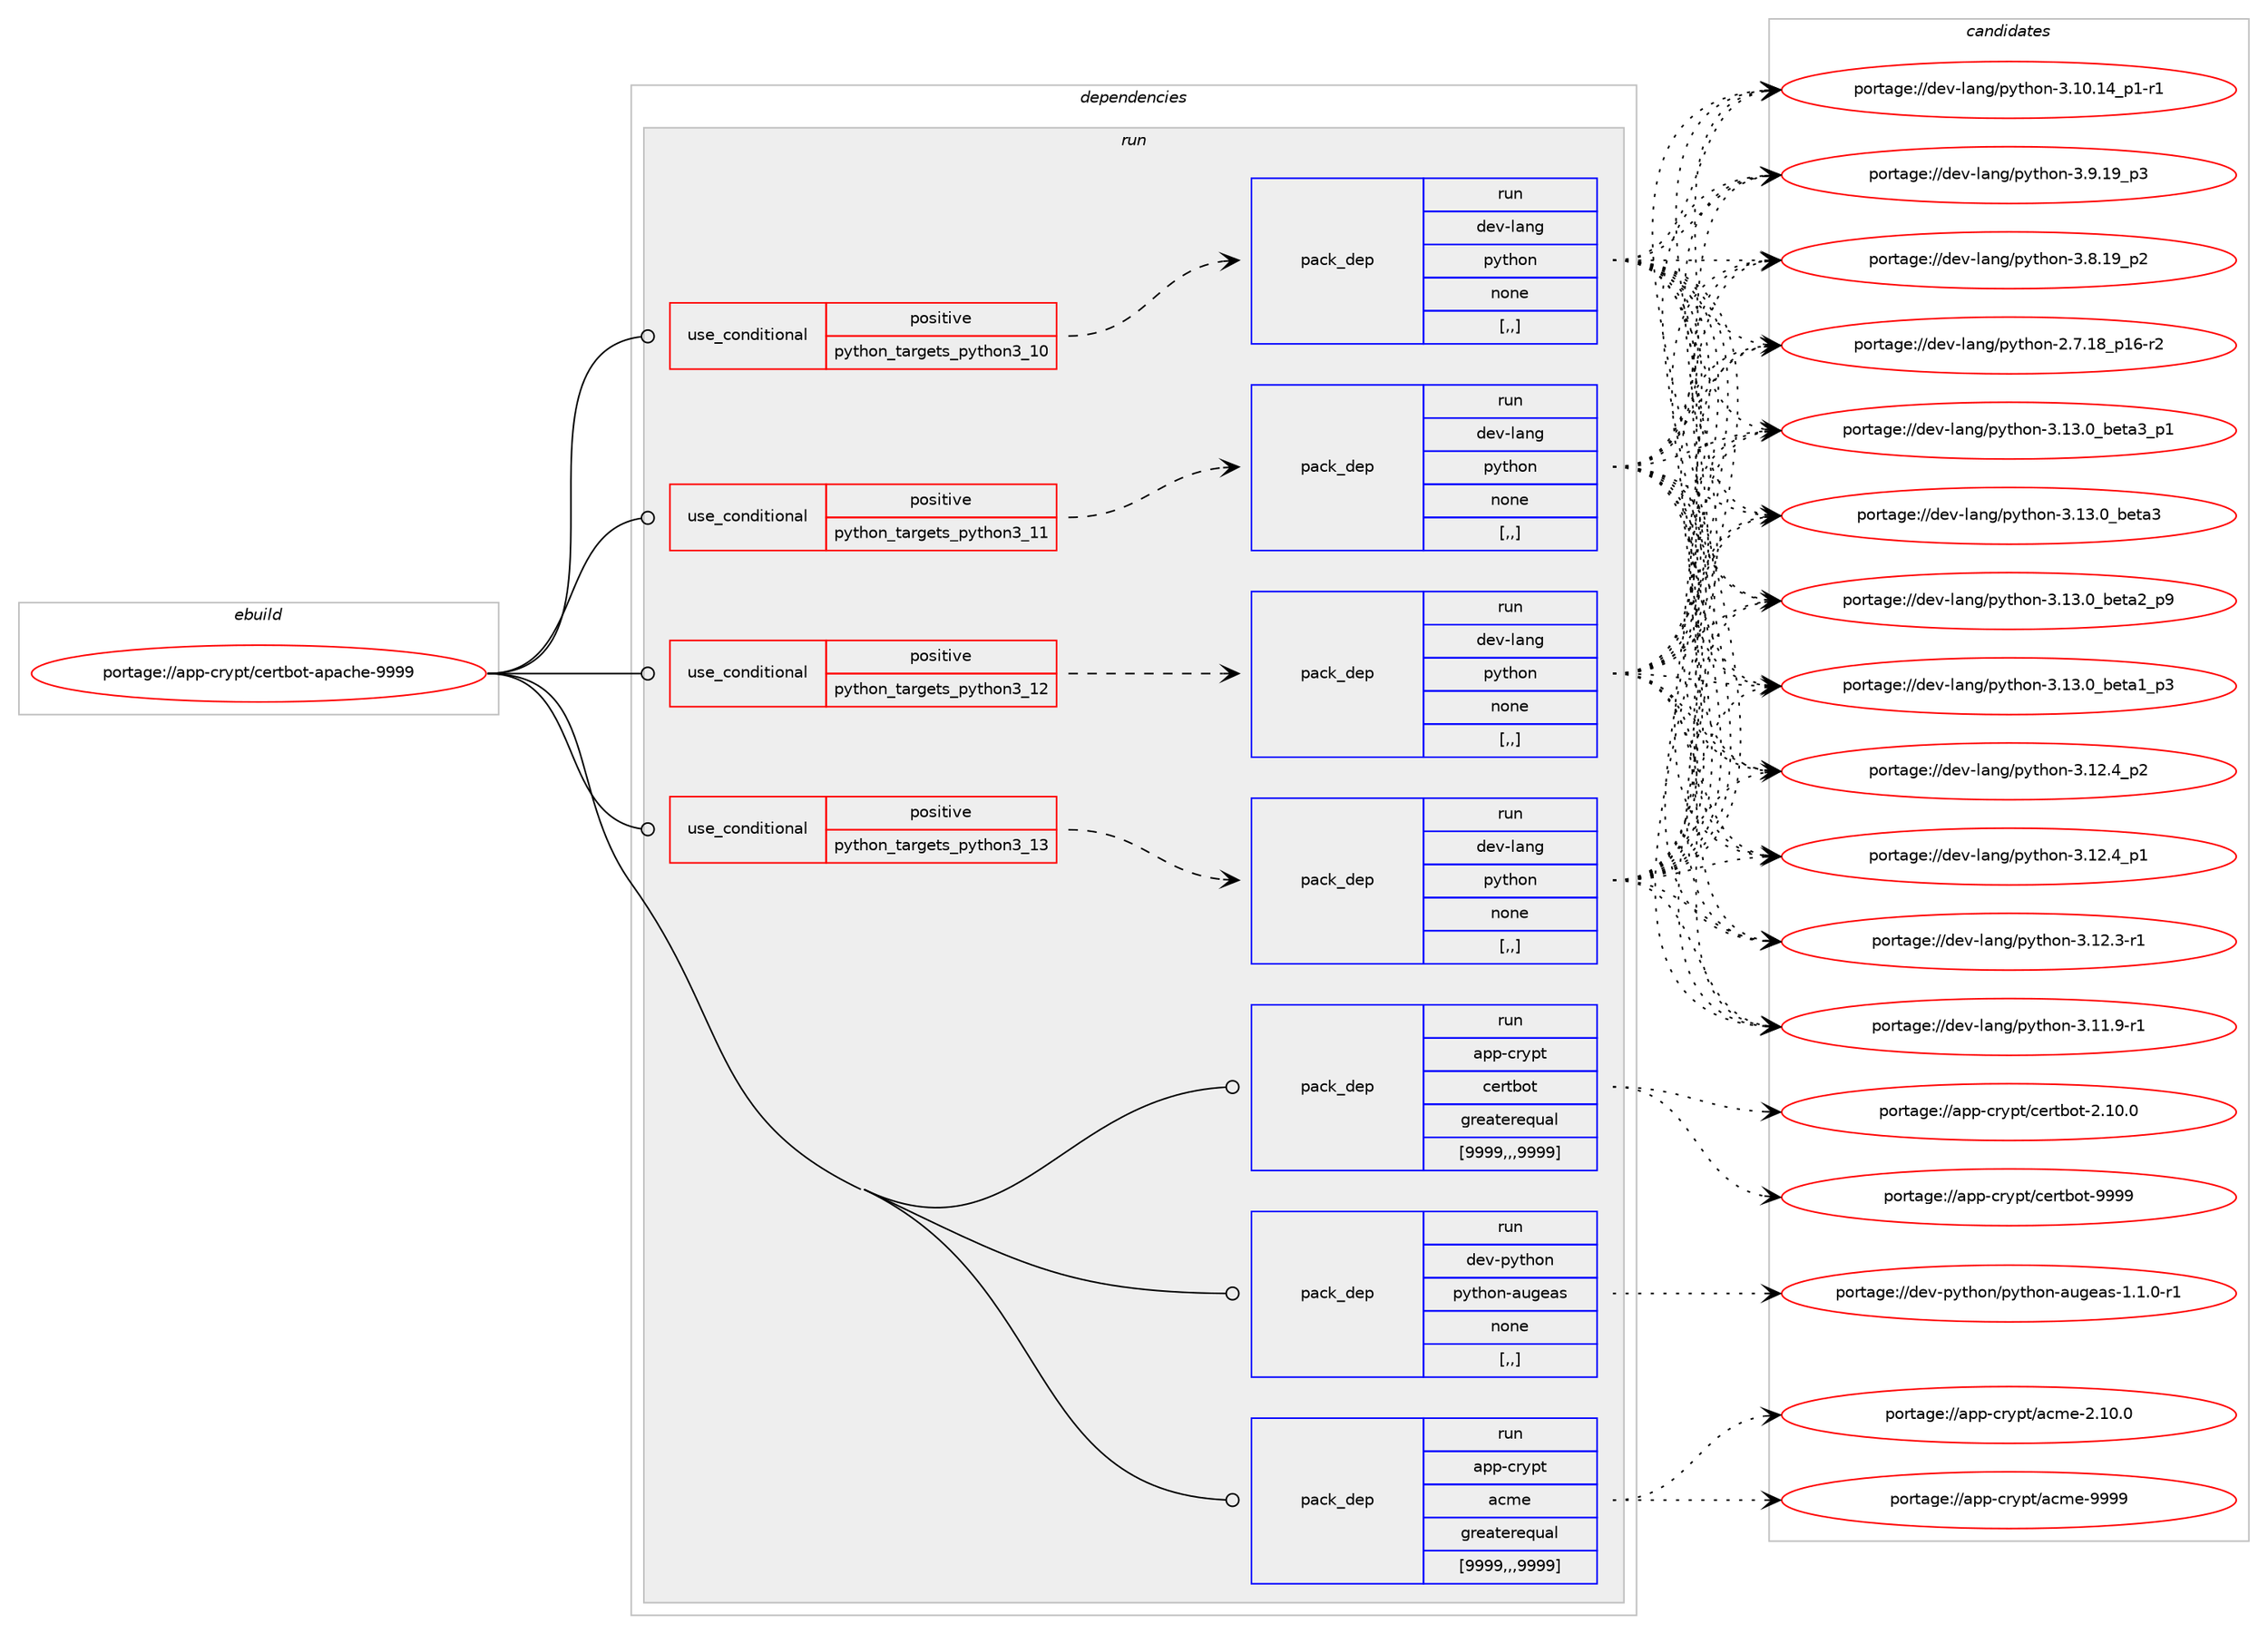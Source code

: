 digraph prolog {

# *************
# Graph options
# *************

newrank=true;
concentrate=true;
compound=true;
graph [rankdir=LR,fontname=Helvetica,fontsize=10,ranksep=1.5];#, ranksep=2.5, nodesep=0.2];
edge  [arrowhead=vee];
node  [fontname=Helvetica,fontsize=10];

# **********
# The ebuild
# **********

subgraph cluster_leftcol {
color=gray;
rank=same;
label=<<i>ebuild</i>>;
id [label="portage://app-crypt/certbot-apache-9999", color=red, width=4, href="../app-crypt/certbot-apache-9999.svg"];
}

# ****************
# The dependencies
# ****************

subgraph cluster_midcol {
color=gray;
label=<<i>dependencies</i>>;
subgraph cluster_compile {
fillcolor="#eeeeee";
style=filled;
label=<<i>compile</i>>;
}
subgraph cluster_compileandrun {
fillcolor="#eeeeee";
style=filled;
label=<<i>compile and run</i>>;
}
subgraph cluster_run {
fillcolor="#eeeeee";
style=filled;
label=<<i>run</i>>;
subgraph cond3262 {
dependency12239 [label=<<TABLE BORDER="0" CELLBORDER="1" CELLSPACING="0" CELLPADDING="4"><TR><TD ROWSPAN="3" CELLPADDING="10">use_conditional</TD></TR><TR><TD>positive</TD></TR><TR><TD>python_targets_python3_10</TD></TR></TABLE>>, shape=none, color=red];
subgraph pack8908 {
dependency12240 [label=<<TABLE BORDER="0" CELLBORDER="1" CELLSPACING="0" CELLPADDING="4" WIDTH="220"><TR><TD ROWSPAN="6" CELLPADDING="30">pack_dep</TD></TR><TR><TD WIDTH="110">run</TD></TR><TR><TD>dev-lang</TD></TR><TR><TD>python</TD></TR><TR><TD>none</TD></TR><TR><TD>[,,]</TD></TR></TABLE>>, shape=none, color=blue];
}
dependency12239:e -> dependency12240:w [weight=20,style="dashed",arrowhead="vee"];
}
id:e -> dependency12239:w [weight=20,style="solid",arrowhead="odot"];
subgraph cond3263 {
dependency12241 [label=<<TABLE BORDER="0" CELLBORDER="1" CELLSPACING="0" CELLPADDING="4"><TR><TD ROWSPAN="3" CELLPADDING="10">use_conditional</TD></TR><TR><TD>positive</TD></TR><TR><TD>python_targets_python3_11</TD></TR></TABLE>>, shape=none, color=red];
subgraph pack8909 {
dependency12242 [label=<<TABLE BORDER="0" CELLBORDER="1" CELLSPACING="0" CELLPADDING="4" WIDTH="220"><TR><TD ROWSPAN="6" CELLPADDING="30">pack_dep</TD></TR><TR><TD WIDTH="110">run</TD></TR><TR><TD>dev-lang</TD></TR><TR><TD>python</TD></TR><TR><TD>none</TD></TR><TR><TD>[,,]</TD></TR></TABLE>>, shape=none, color=blue];
}
dependency12241:e -> dependency12242:w [weight=20,style="dashed",arrowhead="vee"];
}
id:e -> dependency12241:w [weight=20,style="solid",arrowhead="odot"];
subgraph cond3264 {
dependency12243 [label=<<TABLE BORDER="0" CELLBORDER="1" CELLSPACING="0" CELLPADDING="4"><TR><TD ROWSPAN="3" CELLPADDING="10">use_conditional</TD></TR><TR><TD>positive</TD></TR><TR><TD>python_targets_python3_12</TD></TR></TABLE>>, shape=none, color=red];
subgraph pack8910 {
dependency12244 [label=<<TABLE BORDER="0" CELLBORDER="1" CELLSPACING="0" CELLPADDING="4" WIDTH="220"><TR><TD ROWSPAN="6" CELLPADDING="30">pack_dep</TD></TR><TR><TD WIDTH="110">run</TD></TR><TR><TD>dev-lang</TD></TR><TR><TD>python</TD></TR><TR><TD>none</TD></TR><TR><TD>[,,]</TD></TR></TABLE>>, shape=none, color=blue];
}
dependency12243:e -> dependency12244:w [weight=20,style="dashed",arrowhead="vee"];
}
id:e -> dependency12243:w [weight=20,style="solid",arrowhead="odot"];
subgraph cond3265 {
dependency12245 [label=<<TABLE BORDER="0" CELLBORDER="1" CELLSPACING="0" CELLPADDING="4"><TR><TD ROWSPAN="3" CELLPADDING="10">use_conditional</TD></TR><TR><TD>positive</TD></TR><TR><TD>python_targets_python3_13</TD></TR></TABLE>>, shape=none, color=red];
subgraph pack8911 {
dependency12246 [label=<<TABLE BORDER="0" CELLBORDER="1" CELLSPACING="0" CELLPADDING="4" WIDTH="220"><TR><TD ROWSPAN="6" CELLPADDING="30">pack_dep</TD></TR><TR><TD WIDTH="110">run</TD></TR><TR><TD>dev-lang</TD></TR><TR><TD>python</TD></TR><TR><TD>none</TD></TR><TR><TD>[,,]</TD></TR></TABLE>>, shape=none, color=blue];
}
dependency12245:e -> dependency12246:w [weight=20,style="dashed",arrowhead="vee"];
}
id:e -> dependency12245:w [weight=20,style="solid",arrowhead="odot"];
subgraph pack8912 {
dependency12247 [label=<<TABLE BORDER="0" CELLBORDER="1" CELLSPACING="0" CELLPADDING="4" WIDTH="220"><TR><TD ROWSPAN="6" CELLPADDING="30">pack_dep</TD></TR><TR><TD WIDTH="110">run</TD></TR><TR><TD>app-crypt</TD></TR><TR><TD>acme</TD></TR><TR><TD>greaterequal</TD></TR><TR><TD>[9999,,,9999]</TD></TR></TABLE>>, shape=none, color=blue];
}
id:e -> dependency12247:w [weight=20,style="solid",arrowhead="odot"];
subgraph pack8913 {
dependency12248 [label=<<TABLE BORDER="0" CELLBORDER="1" CELLSPACING="0" CELLPADDING="4" WIDTH="220"><TR><TD ROWSPAN="6" CELLPADDING="30">pack_dep</TD></TR><TR><TD WIDTH="110">run</TD></TR><TR><TD>app-crypt</TD></TR><TR><TD>certbot</TD></TR><TR><TD>greaterequal</TD></TR><TR><TD>[9999,,,9999]</TD></TR></TABLE>>, shape=none, color=blue];
}
id:e -> dependency12248:w [weight=20,style="solid",arrowhead="odot"];
subgraph pack8914 {
dependency12249 [label=<<TABLE BORDER="0" CELLBORDER="1" CELLSPACING="0" CELLPADDING="4" WIDTH="220"><TR><TD ROWSPAN="6" CELLPADDING="30">pack_dep</TD></TR><TR><TD WIDTH="110">run</TD></TR><TR><TD>dev-python</TD></TR><TR><TD>python-augeas</TD></TR><TR><TD>none</TD></TR><TR><TD>[,,]</TD></TR></TABLE>>, shape=none, color=blue];
}
id:e -> dependency12249:w [weight=20,style="solid",arrowhead="odot"];
}
}

# **************
# The candidates
# **************

subgraph cluster_choices {
rank=same;
color=gray;
label=<<i>candidates</i>>;

subgraph choice8908 {
color=black;
nodesep=1;
choice10010111845108971101034711212111610411111045514649514648959810111697519511249 [label="portage://dev-lang/python-3.13.0_beta3_p1", color=red, width=4,href="../dev-lang/python-3.13.0_beta3_p1.svg"];
choice1001011184510897110103471121211161041111104551464951464895981011169751 [label="portage://dev-lang/python-3.13.0_beta3", color=red, width=4,href="../dev-lang/python-3.13.0_beta3.svg"];
choice10010111845108971101034711212111610411111045514649514648959810111697509511257 [label="portage://dev-lang/python-3.13.0_beta2_p9", color=red, width=4,href="../dev-lang/python-3.13.0_beta2_p9.svg"];
choice10010111845108971101034711212111610411111045514649514648959810111697499511251 [label="portage://dev-lang/python-3.13.0_beta1_p3", color=red, width=4,href="../dev-lang/python-3.13.0_beta1_p3.svg"];
choice100101118451089711010347112121116104111110455146495046529511250 [label="portage://dev-lang/python-3.12.4_p2", color=red, width=4,href="../dev-lang/python-3.12.4_p2.svg"];
choice100101118451089711010347112121116104111110455146495046529511249 [label="portage://dev-lang/python-3.12.4_p1", color=red, width=4,href="../dev-lang/python-3.12.4_p1.svg"];
choice100101118451089711010347112121116104111110455146495046514511449 [label="portage://dev-lang/python-3.12.3-r1", color=red, width=4,href="../dev-lang/python-3.12.3-r1.svg"];
choice100101118451089711010347112121116104111110455146494946574511449 [label="portage://dev-lang/python-3.11.9-r1", color=red, width=4,href="../dev-lang/python-3.11.9-r1.svg"];
choice100101118451089711010347112121116104111110455146494846495295112494511449 [label="portage://dev-lang/python-3.10.14_p1-r1", color=red, width=4,href="../dev-lang/python-3.10.14_p1-r1.svg"];
choice100101118451089711010347112121116104111110455146574649579511251 [label="portage://dev-lang/python-3.9.19_p3", color=red, width=4,href="../dev-lang/python-3.9.19_p3.svg"];
choice100101118451089711010347112121116104111110455146564649579511250 [label="portage://dev-lang/python-3.8.19_p2", color=red, width=4,href="../dev-lang/python-3.8.19_p2.svg"];
choice100101118451089711010347112121116104111110455046554649569511249544511450 [label="portage://dev-lang/python-2.7.18_p16-r2", color=red, width=4,href="../dev-lang/python-2.7.18_p16-r2.svg"];
dependency12240:e -> choice10010111845108971101034711212111610411111045514649514648959810111697519511249:w [style=dotted,weight="100"];
dependency12240:e -> choice1001011184510897110103471121211161041111104551464951464895981011169751:w [style=dotted,weight="100"];
dependency12240:e -> choice10010111845108971101034711212111610411111045514649514648959810111697509511257:w [style=dotted,weight="100"];
dependency12240:e -> choice10010111845108971101034711212111610411111045514649514648959810111697499511251:w [style=dotted,weight="100"];
dependency12240:e -> choice100101118451089711010347112121116104111110455146495046529511250:w [style=dotted,weight="100"];
dependency12240:e -> choice100101118451089711010347112121116104111110455146495046529511249:w [style=dotted,weight="100"];
dependency12240:e -> choice100101118451089711010347112121116104111110455146495046514511449:w [style=dotted,weight="100"];
dependency12240:e -> choice100101118451089711010347112121116104111110455146494946574511449:w [style=dotted,weight="100"];
dependency12240:e -> choice100101118451089711010347112121116104111110455146494846495295112494511449:w [style=dotted,weight="100"];
dependency12240:e -> choice100101118451089711010347112121116104111110455146574649579511251:w [style=dotted,weight="100"];
dependency12240:e -> choice100101118451089711010347112121116104111110455146564649579511250:w [style=dotted,weight="100"];
dependency12240:e -> choice100101118451089711010347112121116104111110455046554649569511249544511450:w [style=dotted,weight="100"];
}
subgraph choice8909 {
color=black;
nodesep=1;
choice10010111845108971101034711212111610411111045514649514648959810111697519511249 [label="portage://dev-lang/python-3.13.0_beta3_p1", color=red, width=4,href="../dev-lang/python-3.13.0_beta3_p1.svg"];
choice1001011184510897110103471121211161041111104551464951464895981011169751 [label="portage://dev-lang/python-3.13.0_beta3", color=red, width=4,href="../dev-lang/python-3.13.0_beta3.svg"];
choice10010111845108971101034711212111610411111045514649514648959810111697509511257 [label="portage://dev-lang/python-3.13.0_beta2_p9", color=red, width=4,href="../dev-lang/python-3.13.0_beta2_p9.svg"];
choice10010111845108971101034711212111610411111045514649514648959810111697499511251 [label="portage://dev-lang/python-3.13.0_beta1_p3", color=red, width=4,href="../dev-lang/python-3.13.0_beta1_p3.svg"];
choice100101118451089711010347112121116104111110455146495046529511250 [label="portage://dev-lang/python-3.12.4_p2", color=red, width=4,href="../dev-lang/python-3.12.4_p2.svg"];
choice100101118451089711010347112121116104111110455146495046529511249 [label="portage://dev-lang/python-3.12.4_p1", color=red, width=4,href="../dev-lang/python-3.12.4_p1.svg"];
choice100101118451089711010347112121116104111110455146495046514511449 [label="portage://dev-lang/python-3.12.3-r1", color=red, width=4,href="../dev-lang/python-3.12.3-r1.svg"];
choice100101118451089711010347112121116104111110455146494946574511449 [label="portage://dev-lang/python-3.11.9-r1", color=red, width=4,href="../dev-lang/python-3.11.9-r1.svg"];
choice100101118451089711010347112121116104111110455146494846495295112494511449 [label="portage://dev-lang/python-3.10.14_p1-r1", color=red, width=4,href="../dev-lang/python-3.10.14_p1-r1.svg"];
choice100101118451089711010347112121116104111110455146574649579511251 [label="portage://dev-lang/python-3.9.19_p3", color=red, width=4,href="../dev-lang/python-3.9.19_p3.svg"];
choice100101118451089711010347112121116104111110455146564649579511250 [label="portage://dev-lang/python-3.8.19_p2", color=red, width=4,href="../dev-lang/python-3.8.19_p2.svg"];
choice100101118451089711010347112121116104111110455046554649569511249544511450 [label="portage://dev-lang/python-2.7.18_p16-r2", color=red, width=4,href="../dev-lang/python-2.7.18_p16-r2.svg"];
dependency12242:e -> choice10010111845108971101034711212111610411111045514649514648959810111697519511249:w [style=dotted,weight="100"];
dependency12242:e -> choice1001011184510897110103471121211161041111104551464951464895981011169751:w [style=dotted,weight="100"];
dependency12242:e -> choice10010111845108971101034711212111610411111045514649514648959810111697509511257:w [style=dotted,weight="100"];
dependency12242:e -> choice10010111845108971101034711212111610411111045514649514648959810111697499511251:w [style=dotted,weight="100"];
dependency12242:e -> choice100101118451089711010347112121116104111110455146495046529511250:w [style=dotted,weight="100"];
dependency12242:e -> choice100101118451089711010347112121116104111110455146495046529511249:w [style=dotted,weight="100"];
dependency12242:e -> choice100101118451089711010347112121116104111110455146495046514511449:w [style=dotted,weight="100"];
dependency12242:e -> choice100101118451089711010347112121116104111110455146494946574511449:w [style=dotted,weight="100"];
dependency12242:e -> choice100101118451089711010347112121116104111110455146494846495295112494511449:w [style=dotted,weight="100"];
dependency12242:e -> choice100101118451089711010347112121116104111110455146574649579511251:w [style=dotted,weight="100"];
dependency12242:e -> choice100101118451089711010347112121116104111110455146564649579511250:w [style=dotted,weight="100"];
dependency12242:e -> choice100101118451089711010347112121116104111110455046554649569511249544511450:w [style=dotted,weight="100"];
}
subgraph choice8910 {
color=black;
nodesep=1;
choice10010111845108971101034711212111610411111045514649514648959810111697519511249 [label="portage://dev-lang/python-3.13.0_beta3_p1", color=red, width=4,href="../dev-lang/python-3.13.0_beta3_p1.svg"];
choice1001011184510897110103471121211161041111104551464951464895981011169751 [label="portage://dev-lang/python-3.13.0_beta3", color=red, width=4,href="../dev-lang/python-3.13.0_beta3.svg"];
choice10010111845108971101034711212111610411111045514649514648959810111697509511257 [label="portage://dev-lang/python-3.13.0_beta2_p9", color=red, width=4,href="../dev-lang/python-3.13.0_beta2_p9.svg"];
choice10010111845108971101034711212111610411111045514649514648959810111697499511251 [label="portage://dev-lang/python-3.13.0_beta1_p3", color=red, width=4,href="../dev-lang/python-3.13.0_beta1_p3.svg"];
choice100101118451089711010347112121116104111110455146495046529511250 [label="portage://dev-lang/python-3.12.4_p2", color=red, width=4,href="../dev-lang/python-3.12.4_p2.svg"];
choice100101118451089711010347112121116104111110455146495046529511249 [label="portage://dev-lang/python-3.12.4_p1", color=red, width=4,href="../dev-lang/python-3.12.4_p1.svg"];
choice100101118451089711010347112121116104111110455146495046514511449 [label="portage://dev-lang/python-3.12.3-r1", color=red, width=4,href="../dev-lang/python-3.12.3-r1.svg"];
choice100101118451089711010347112121116104111110455146494946574511449 [label="portage://dev-lang/python-3.11.9-r1", color=red, width=4,href="../dev-lang/python-3.11.9-r1.svg"];
choice100101118451089711010347112121116104111110455146494846495295112494511449 [label="portage://dev-lang/python-3.10.14_p1-r1", color=red, width=4,href="../dev-lang/python-3.10.14_p1-r1.svg"];
choice100101118451089711010347112121116104111110455146574649579511251 [label="portage://dev-lang/python-3.9.19_p3", color=red, width=4,href="../dev-lang/python-3.9.19_p3.svg"];
choice100101118451089711010347112121116104111110455146564649579511250 [label="portage://dev-lang/python-3.8.19_p2", color=red, width=4,href="../dev-lang/python-3.8.19_p2.svg"];
choice100101118451089711010347112121116104111110455046554649569511249544511450 [label="portage://dev-lang/python-2.7.18_p16-r2", color=red, width=4,href="../dev-lang/python-2.7.18_p16-r2.svg"];
dependency12244:e -> choice10010111845108971101034711212111610411111045514649514648959810111697519511249:w [style=dotted,weight="100"];
dependency12244:e -> choice1001011184510897110103471121211161041111104551464951464895981011169751:w [style=dotted,weight="100"];
dependency12244:e -> choice10010111845108971101034711212111610411111045514649514648959810111697509511257:w [style=dotted,weight="100"];
dependency12244:e -> choice10010111845108971101034711212111610411111045514649514648959810111697499511251:w [style=dotted,weight="100"];
dependency12244:e -> choice100101118451089711010347112121116104111110455146495046529511250:w [style=dotted,weight="100"];
dependency12244:e -> choice100101118451089711010347112121116104111110455146495046529511249:w [style=dotted,weight="100"];
dependency12244:e -> choice100101118451089711010347112121116104111110455146495046514511449:w [style=dotted,weight="100"];
dependency12244:e -> choice100101118451089711010347112121116104111110455146494946574511449:w [style=dotted,weight="100"];
dependency12244:e -> choice100101118451089711010347112121116104111110455146494846495295112494511449:w [style=dotted,weight="100"];
dependency12244:e -> choice100101118451089711010347112121116104111110455146574649579511251:w [style=dotted,weight="100"];
dependency12244:e -> choice100101118451089711010347112121116104111110455146564649579511250:w [style=dotted,weight="100"];
dependency12244:e -> choice100101118451089711010347112121116104111110455046554649569511249544511450:w [style=dotted,weight="100"];
}
subgraph choice8911 {
color=black;
nodesep=1;
choice10010111845108971101034711212111610411111045514649514648959810111697519511249 [label="portage://dev-lang/python-3.13.0_beta3_p1", color=red, width=4,href="../dev-lang/python-3.13.0_beta3_p1.svg"];
choice1001011184510897110103471121211161041111104551464951464895981011169751 [label="portage://dev-lang/python-3.13.0_beta3", color=red, width=4,href="../dev-lang/python-3.13.0_beta3.svg"];
choice10010111845108971101034711212111610411111045514649514648959810111697509511257 [label="portage://dev-lang/python-3.13.0_beta2_p9", color=red, width=4,href="../dev-lang/python-3.13.0_beta2_p9.svg"];
choice10010111845108971101034711212111610411111045514649514648959810111697499511251 [label="portage://dev-lang/python-3.13.0_beta1_p3", color=red, width=4,href="../dev-lang/python-3.13.0_beta1_p3.svg"];
choice100101118451089711010347112121116104111110455146495046529511250 [label="portage://dev-lang/python-3.12.4_p2", color=red, width=4,href="../dev-lang/python-3.12.4_p2.svg"];
choice100101118451089711010347112121116104111110455146495046529511249 [label="portage://dev-lang/python-3.12.4_p1", color=red, width=4,href="../dev-lang/python-3.12.4_p1.svg"];
choice100101118451089711010347112121116104111110455146495046514511449 [label="portage://dev-lang/python-3.12.3-r1", color=red, width=4,href="../dev-lang/python-3.12.3-r1.svg"];
choice100101118451089711010347112121116104111110455146494946574511449 [label="portage://dev-lang/python-3.11.9-r1", color=red, width=4,href="../dev-lang/python-3.11.9-r1.svg"];
choice100101118451089711010347112121116104111110455146494846495295112494511449 [label="portage://dev-lang/python-3.10.14_p1-r1", color=red, width=4,href="../dev-lang/python-3.10.14_p1-r1.svg"];
choice100101118451089711010347112121116104111110455146574649579511251 [label="portage://dev-lang/python-3.9.19_p3", color=red, width=4,href="../dev-lang/python-3.9.19_p3.svg"];
choice100101118451089711010347112121116104111110455146564649579511250 [label="portage://dev-lang/python-3.8.19_p2", color=red, width=4,href="../dev-lang/python-3.8.19_p2.svg"];
choice100101118451089711010347112121116104111110455046554649569511249544511450 [label="portage://dev-lang/python-2.7.18_p16-r2", color=red, width=4,href="../dev-lang/python-2.7.18_p16-r2.svg"];
dependency12246:e -> choice10010111845108971101034711212111610411111045514649514648959810111697519511249:w [style=dotted,weight="100"];
dependency12246:e -> choice1001011184510897110103471121211161041111104551464951464895981011169751:w [style=dotted,weight="100"];
dependency12246:e -> choice10010111845108971101034711212111610411111045514649514648959810111697509511257:w [style=dotted,weight="100"];
dependency12246:e -> choice10010111845108971101034711212111610411111045514649514648959810111697499511251:w [style=dotted,weight="100"];
dependency12246:e -> choice100101118451089711010347112121116104111110455146495046529511250:w [style=dotted,weight="100"];
dependency12246:e -> choice100101118451089711010347112121116104111110455146495046529511249:w [style=dotted,weight="100"];
dependency12246:e -> choice100101118451089711010347112121116104111110455146495046514511449:w [style=dotted,weight="100"];
dependency12246:e -> choice100101118451089711010347112121116104111110455146494946574511449:w [style=dotted,weight="100"];
dependency12246:e -> choice100101118451089711010347112121116104111110455146494846495295112494511449:w [style=dotted,weight="100"];
dependency12246:e -> choice100101118451089711010347112121116104111110455146574649579511251:w [style=dotted,weight="100"];
dependency12246:e -> choice100101118451089711010347112121116104111110455146564649579511250:w [style=dotted,weight="100"];
dependency12246:e -> choice100101118451089711010347112121116104111110455046554649569511249544511450:w [style=dotted,weight="100"];
}
subgraph choice8912 {
color=black;
nodesep=1;
choice9711211245991141211121164797991091014557575757 [label="portage://app-crypt/acme-9999", color=red, width=4,href="../app-crypt/acme-9999.svg"];
choice97112112459911412111211647979910910145504649484648 [label="portage://app-crypt/acme-2.10.0", color=red, width=4,href="../app-crypt/acme-2.10.0.svg"];
dependency12247:e -> choice9711211245991141211121164797991091014557575757:w [style=dotted,weight="100"];
dependency12247:e -> choice97112112459911412111211647979910910145504649484648:w [style=dotted,weight="100"];
}
subgraph choice8913 {
color=black;
nodesep=1;
choice9711211245991141211121164799101114116981111164557575757 [label="portage://app-crypt/certbot-9999", color=red, width=4,href="../app-crypt/certbot-9999.svg"];
choice97112112459911412111211647991011141169811111645504649484648 [label="portage://app-crypt/certbot-2.10.0", color=red, width=4,href="../app-crypt/certbot-2.10.0.svg"];
dependency12248:e -> choice9711211245991141211121164799101114116981111164557575757:w [style=dotted,weight="100"];
dependency12248:e -> choice97112112459911412111211647991011141169811111645504649484648:w [style=dotted,weight="100"];
}
subgraph choice8914 {
color=black;
nodesep=1;
choice10010111845112121116104111110471121211161041111104597117103101971154549464946484511449 [label="portage://dev-python/python-augeas-1.1.0-r1", color=red, width=4,href="../dev-python/python-augeas-1.1.0-r1.svg"];
dependency12249:e -> choice10010111845112121116104111110471121211161041111104597117103101971154549464946484511449:w [style=dotted,weight="100"];
}
}

}

